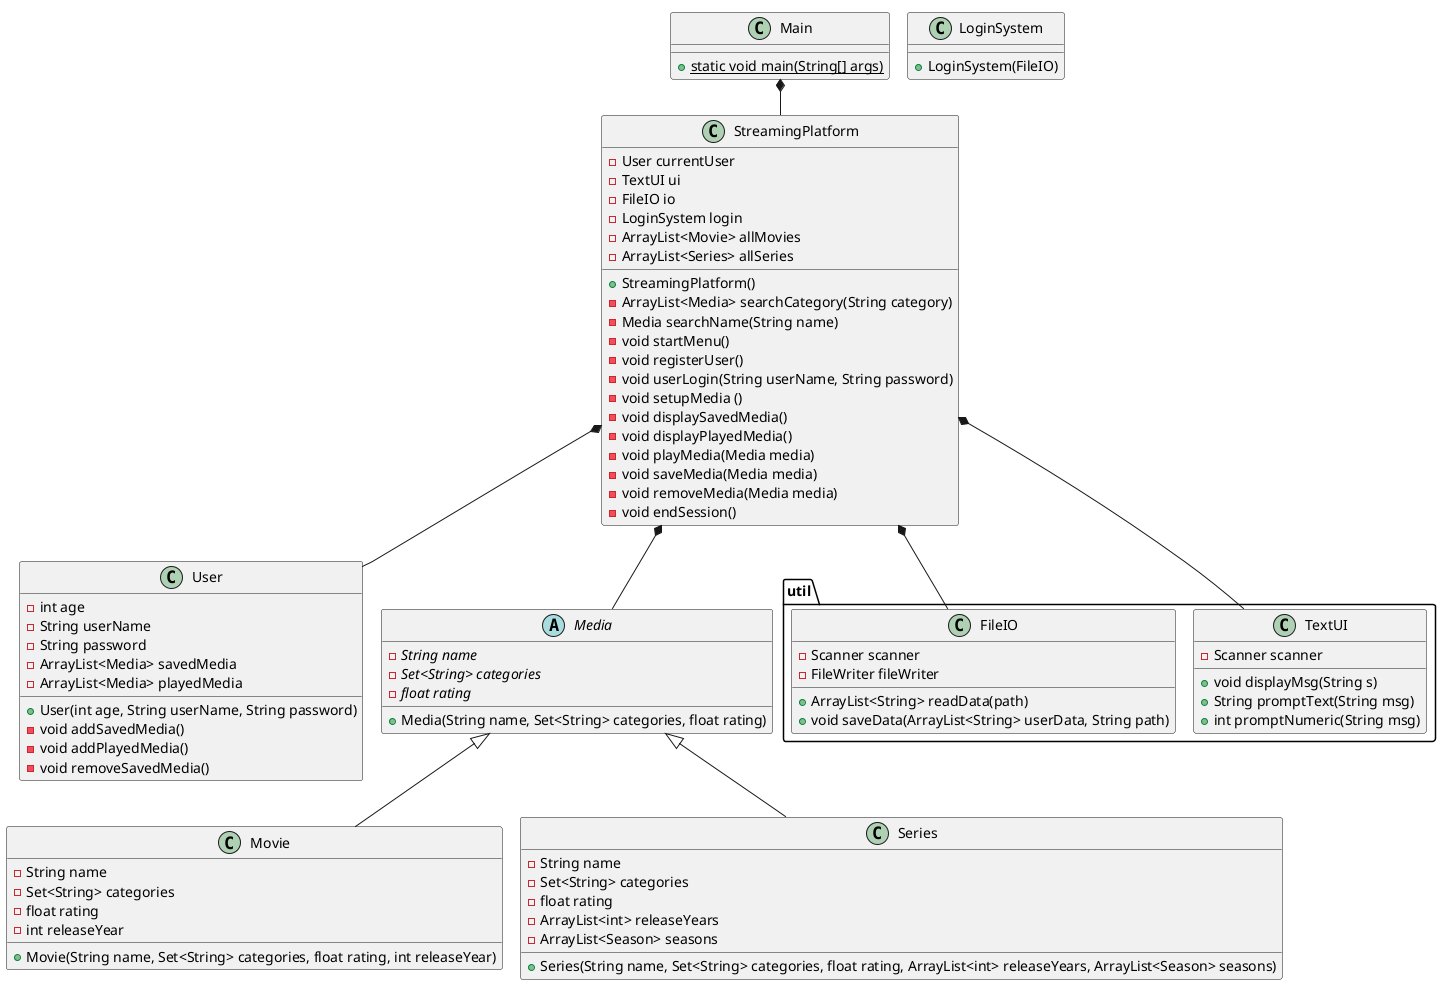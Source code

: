 @startuml
'https://plantuml.com/sequence-diagram


!pragma layout smetana

class Main{
+ {static}static void main(String[] args)
}

class StreamingPlatform{
'attributes
- User currentUser
- TextUI ui
- FileIO io
- LoginSystem login
- ArrayList<Movie> allMovies
- ArrayList<Series> allSeries

'methods
+ StreamingPlatform()
- ArrayList<Media> searchCategory(String category)
- Media searchName(String name)
- void startMenu()
- void registerUser()
- void userLogin(String userName, String password)
- void setupMedia ()
- void displaySavedMedia()
- void displayPlayedMedia()
- void playMedia(Media media)
- void saveMedia(Media media)
- void removeMedia(Media media)
- void endSession()
}

class User {
 - int age
 - String userName
 - String password
 - ArrayList<Media> savedMedia
 - ArrayList<Media> playedMedia
 + User(int age, String userName, String password)
 - void addSavedMedia()
 - void addPlayedMedia()
 - void removeSavedMedia()
}



class Movie {
- String name
- Set<String> categories
- float rating
- int releaseYear
+ Movie(String name, Set<String> categories, float rating, int releaseYear)
}

class Series {
- String name
- Set<String> categories
- float rating
- ArrayList<int> releaseYears
- ArrayList<Season> seasons
+ Series(String name, Set<String> categories, float rating, ArrayList<int> releaseYears, ArrayList<Season> seasons)
}

abstract class Media{
- {abstract} String name
- {abstract} Set<String> categories
- {abstract} float rating
+ Media(String name, Set<String> categories, float rating)
}

class LoginSystem{
+ LoginSystem(FileIO)
}

package "util" {
class TextUI {
 - Scanner scanner
 + void displayMsg(String s)
 + String promptText(String msg)
 + int promptNumeric(String msg)
}

class FileIO{
 - Scanner scanner
 - FileWriter fileWriter
 + ArrayList<String> readData(path)
 + void saveData(ArrayList<String> userData, String path)
}


Main *-- StreamingPlatform
StreamingPlatform *-- User
StreamingPlatform *-- Media
StreamingPlatform *-- TextUI
StreamingPlatform *-- FileIO

Media <|-- Series
Media <|-- Movie

'StartMenu *-- Log




@enduml